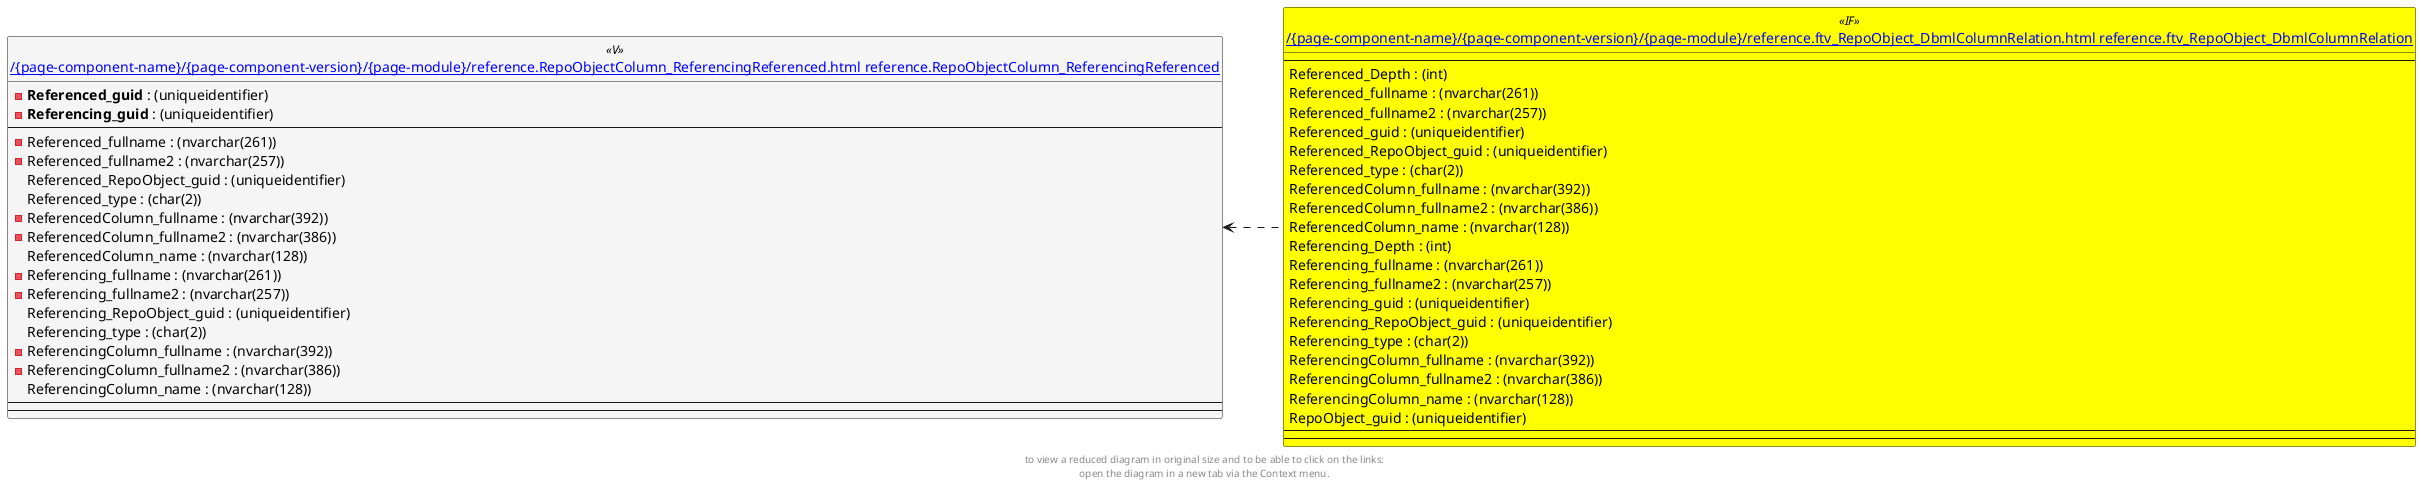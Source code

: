 @startuml
left to right direction
'top to bottom direction
hide circle
'avoide "." issues:
set namespaceSeparator none


skinparam class {
  BackgroundColor White
  BackgroundColor<<FN>> Yellow
  BackgroundColor<<FS>> Yellow
  BackgroundColor<<FT>> LightGray
  BackgroundColor<<IF>> Yellow
  BackgroundColor<<IS>> Yellow
  BackgroundColor<<P>> Aqua
  BackgroundColor<<PC>> Aqua
  BackgroundColor<<SN>> Yellow
  BackgroundColor<<SO>> SlateBlue
  BackgroundColor<<TF>> LightGray
  BackgroundColor<<TR>> Tomato
  BackgroundColor<<U>> White
  BackgroundColor<<V>> WhiteSmoke
  BackgroundColor<<X>> Aqua
}


entity "[[{site-url}/{page-component-name}/{page-component-version}/{page-module}/reference.ftv_RepoObject_DbmlColumnRelation.html reference.ftv_RepoObject_DbmlColumnRelation]]" as reference.ftv_RepoObject_DbmlColumnRelation << IF >> {
  --
  Referenced_Depth : (int)
  Referenced_fullname : (nvarchar(261))
  Referenced_fullname2 : (nvarchar(257))
  Referenced_guid : (uniqueidentifier)
  Referenced_RepoObject_guid : (uniqueidentifier)
  Referenced_type : (char(2))
  ReferencedColumn_fullname : (nvarchar(392))
  ReferencedColumn_fullname2 : (nvarchar(386))
  ReferencedColumn_name : (nvarchar(128))
  Referencing_Depth : (int)
  Referencing_fullname : (nvarchar(261))
  Referencing_fullname2 : (nvarchar(257))
  Referencing_guid : (uniqueidentifier)
  Referencing_RepoObject_guid : (uniqueidentifier)
  Referencing_type : (char(2))
  ReferencingColumn_fullname : (nvarchar(392))
  ReferencingColumn_fullname2 : (nvarchar(386))
  ReferencingColumn_name : (nvarchar(128))
  RepoObject_guid : (uniqueidentifier)
  --
  --
}

entity "[[{site-url}/{page-component-name}/{page-component-version}/{page-module}/reference.RepoObjectColumn_ReferencingReferenced.html reference.RepoObjectColumn_ReferencingReferenced]]" as reference.RepoObjectColumn_ReferencingReferenced << V >> {
  - **Referenced_guid** : (uniqueidentifier)
  - **Referencing_guid** : (uniqueidentifier)
  --
  - Referenced_fullname : (nvarchar(261))
  - Referenced_fullname2 : (nvarchar(257))
  Referenced_RepoObject_guid : (uniqueidentifier)
  Referenced_type : (char(2))
  - ReferencedColumn_fullname : (nvarchar(392))
  - ReferencedColumn_fullname2 : (nvarchar(386))
  ReferencedColumn_name : (nvarchar(128))
  - Referencing_fullname : (nvarchar(261))
  - Referencing_fullname2 : (nvarchar(257))
  Referencing_RepoObject_guid : (uniqueidentifier)
  Referencing_type : (char(2))
  - ReferencingColumn_fullname : (nvarchar(392))
  - ReferencingColumn_fullname2 : (nvarchar(386))
  ReferencingColumn_name : (nvarchar(128))
  --
  --
}

reference.RepoObjectColumn_ReferencingReferenced <.. reference.ftv_RepoObject_DbmlColumnRelation

footer
to view a reduced diagram in original size and to be able to click on the links:
open the diagram in a new tab via the Context menu.
end footer

@enduml

